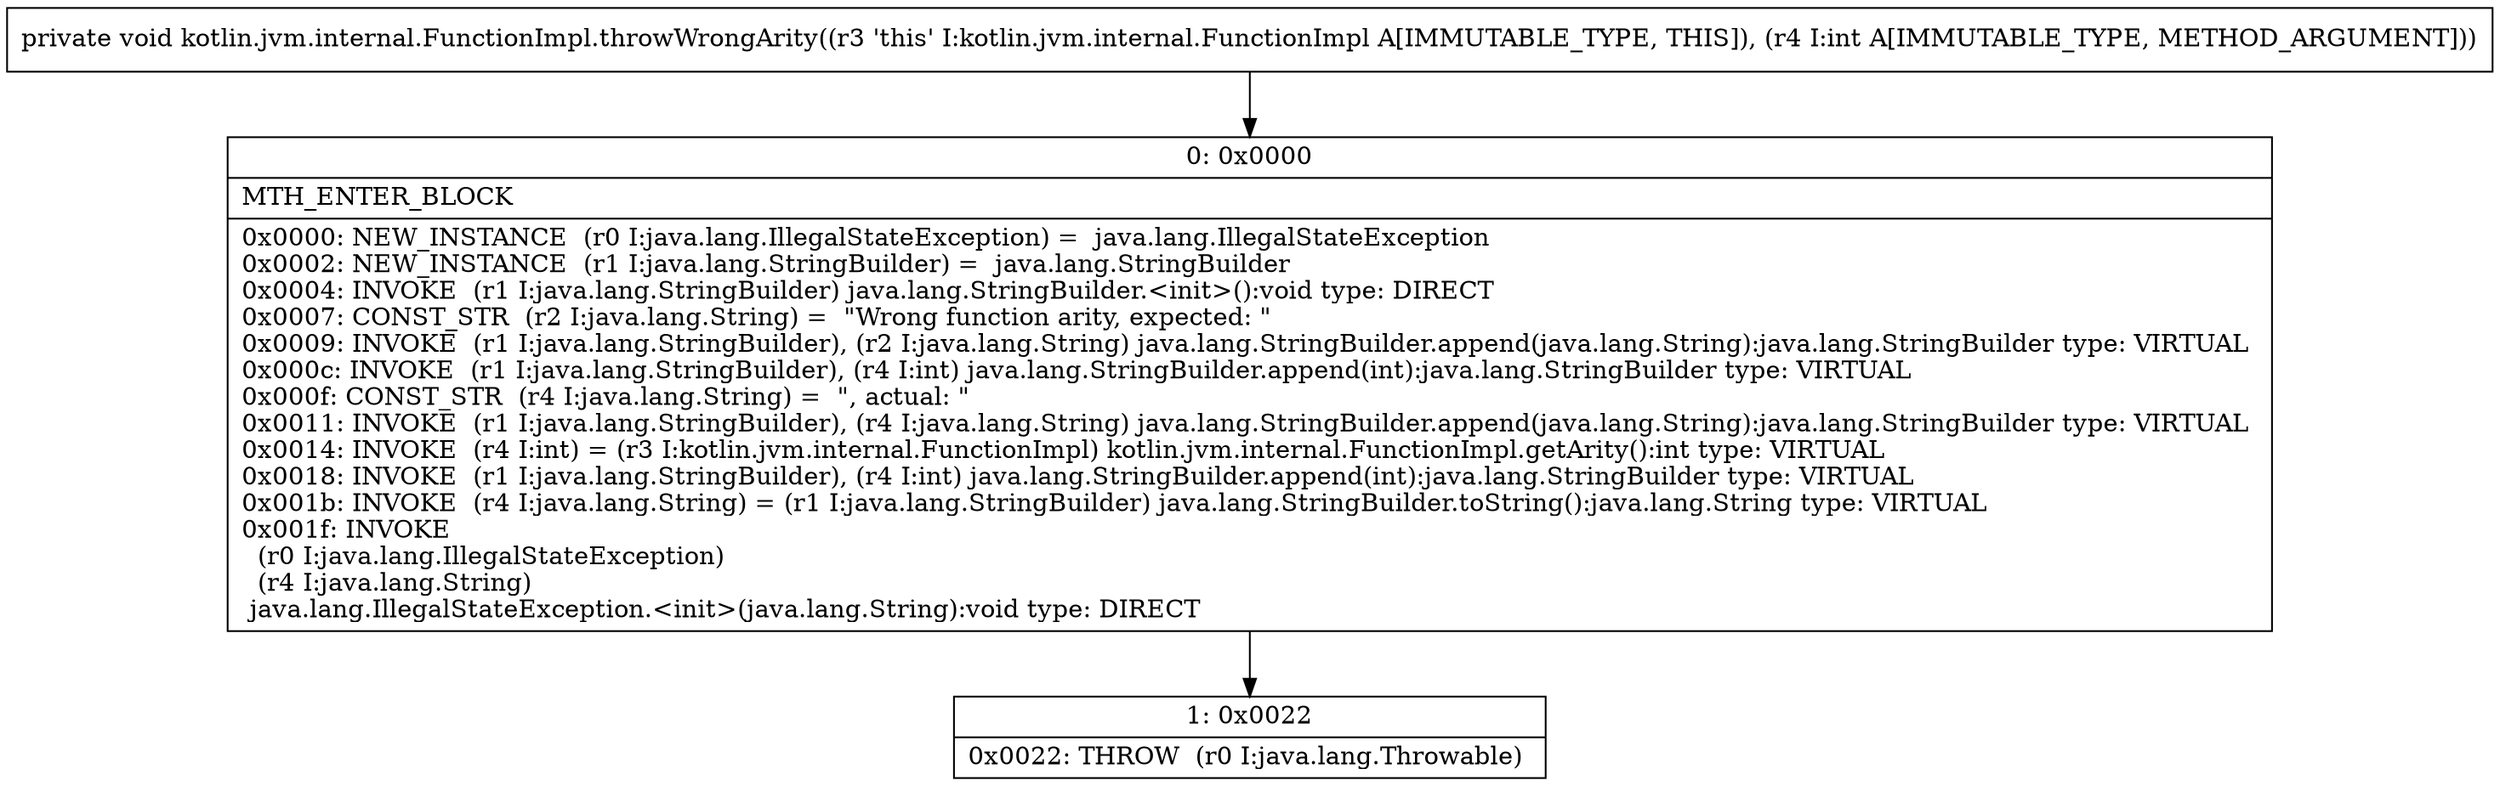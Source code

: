 digraph "CFG forkotlin.jvm.internal.FunctionImpl.throwWrongArity(I)V" {
Node_0 [shape=record,label="{0\:\ 0x0000|MTH_ENTER_BLOCK\l|0x0000: NEW_INSTANCE  (r0 I:java.lang.IllegalStateException) =  java.lang.IllegalStateException \l0x0002: NEW_INSTANCE  (r1 I:java.lang.StringBuilder) =  java.lang.StringBuilder \l0x0004: INVOKE  (r1 I:java.lang.StringBuilder) java.lang.StringBuilder.\<init\>():void type: DIRECT \l0x0007: CONST_STR  (r2 I:java.lang.String) =  \"Wrong function arity, expected: \" \l0x0009: INVOKE  (r1 I:java.lang.StringBuilder), (r2 I:java.lang.String) java.lang.StringBuilder.append(java.lang.String):java.lang.StringBuilder type: VIRTUAL \l0x000c: INVOKE  (r1 I:java.lang.StringBuilder), (r4 I:int) java.lang.StringBuilder.append(int):java.lang.StringBuilder type: VIRTUAL \l0x000f: CONST_STR  (r4 I:java.lang.String) =  \", actual: \" \l0x0011: INVOKE  (r1 I:java.lang.StringBuilder), (r4 I:java.lang.String) java.lang.StringBuilder.append(java.lang.String):java.lang.StringBuilder type: VIRTUAL \l0x0014: INVOKE  (r4 I:int) = (r3 I:kotlin.jvm.internal.FunctionImpl) kotlin.jvm.internal.FunctionImpl.getArity():int type: VIRTUAL \l0x0018: INVOKE  (r1 I:java.lang.StringBuilder), (r4 I:int) java.lang.StringBuilder.append(int):java.lang.StringBuilder type: VIRTUAL \l0x001b: INVOKE  (r4 I:java.lang.String) = (r1 I:java.lang.StringBuilder) java.lang.StringBuilder.toString():java.lang.String type: VIRTUAL \l0x001f: INVOKE  \l  (r0 I:java.lang.IllegalStateException)\l  (r4 I:java.lang.String)\l java.lang.IllegalStateException.\<init\>(java.lang.String):void type: DIRECT \l}"];
Node_1 [shape=record,label="{1\:\ 0x0022|0x0022: THROW  (r0 I:java.lang.Throwable) \l}"];
MethodNode[shape=record,label="{private void kotlin.jvm.internal.FunctionImpl.throwWrongArity((r3 'this' I:kotlin.jvm.internal.FunctionImpl A[IMMUTABLE_TYPE, THIS]), (r4 I:int A[IMMUTABLE_TYPE, METHOD_ARGUMENT])) }"];
MethodNode -> Node_0;
Node_0 -> Node_1;
}

